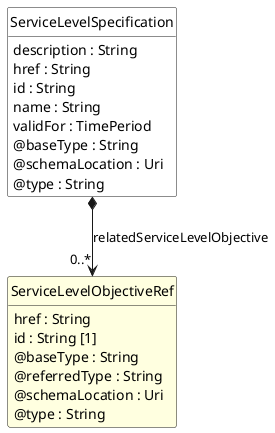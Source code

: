 @startuml
hide circle
hide methods
hide stereotype
show <<Enumeration>> stereotype
skinparam class {
   BackgroundColor<<Enumeration>> #E6F5F7
   BackgroundColor<<Ref>> #FFFFE0
   BackgroundColor<<Pivot>> #FFFFFFF
   BackgroundColor<<SimpleType>> #E2F0DA
   BackgroundColor #FCF2E3
}

class ServiceLevelSpecification <<Pivot>> {
    description : String
    href : String
    id : String
    name : String
    validFor : TimePeriod
    @baseType : String
    @schemaLocation : Uri
    @type : String
}

class ServiceLevelObjectiveRef  <<Ref>> {
    href : String
    id : String [1]
    @baseType : String
    @referredType : String
    @schemaLocation : Uri
    @type : String
}

ServiceLevelSpecification *-->  "0..*" ServiceLevelObjectiveRef : relatedServiceLevelObjective

@enduml